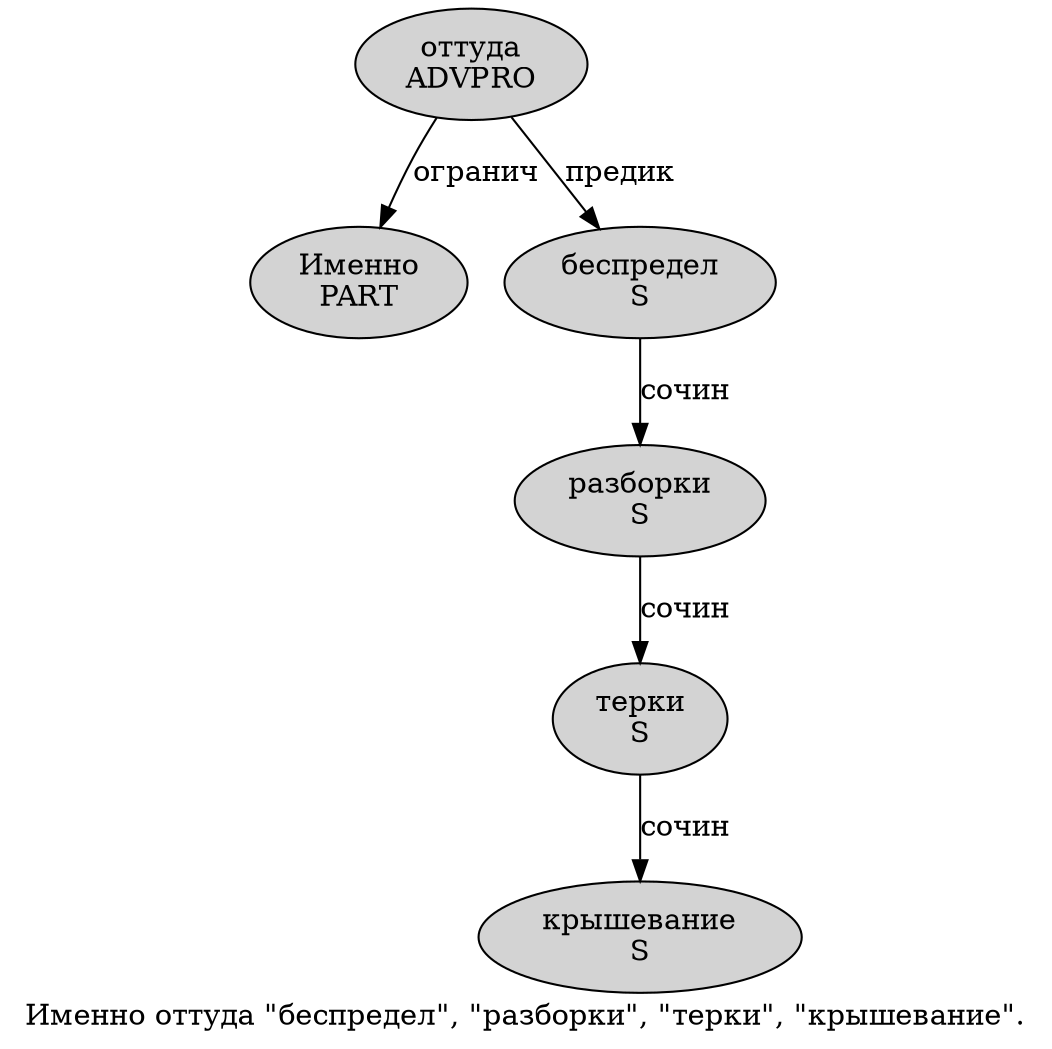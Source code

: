 digraph SENTENCE_280 {
	graph [label="Именно оттуда \"беспредел\", \"разборки\", \"терки\", \"крышевание\"."]
	node [style=filled]
		0 [label="Именно
PART" color="" fillcolor=lightgray penwidth=1 shape=ellipse]
		1 [label="оттуда
ADVPRO" color="" fillcolor=lightgray penwidth=1 shape=ellipse]
		3 [label="беспредел
S" color="" fillcolor=lightgray penwidth=1 shape=ellipse]
		7 [label="разборки
S" color="" fillcolor=lightgray penwidth=1 shape=ellipse]
		11 [label="терки
S" color="" fillcolor=lightgray penwidth=1 shape=ellipse]
		15 [label="крышевание
S" color="" fillcolor=lightgray penwidth=1 shape=ellipse]
			11 -> 15 [label="сочин"]
			1 -> 0 [label="огранич"]
			1 -> 3 [label="предик"]
			7 -> 11 [label="сочин"]
			3 -> 7 [label="сочин"]
}
